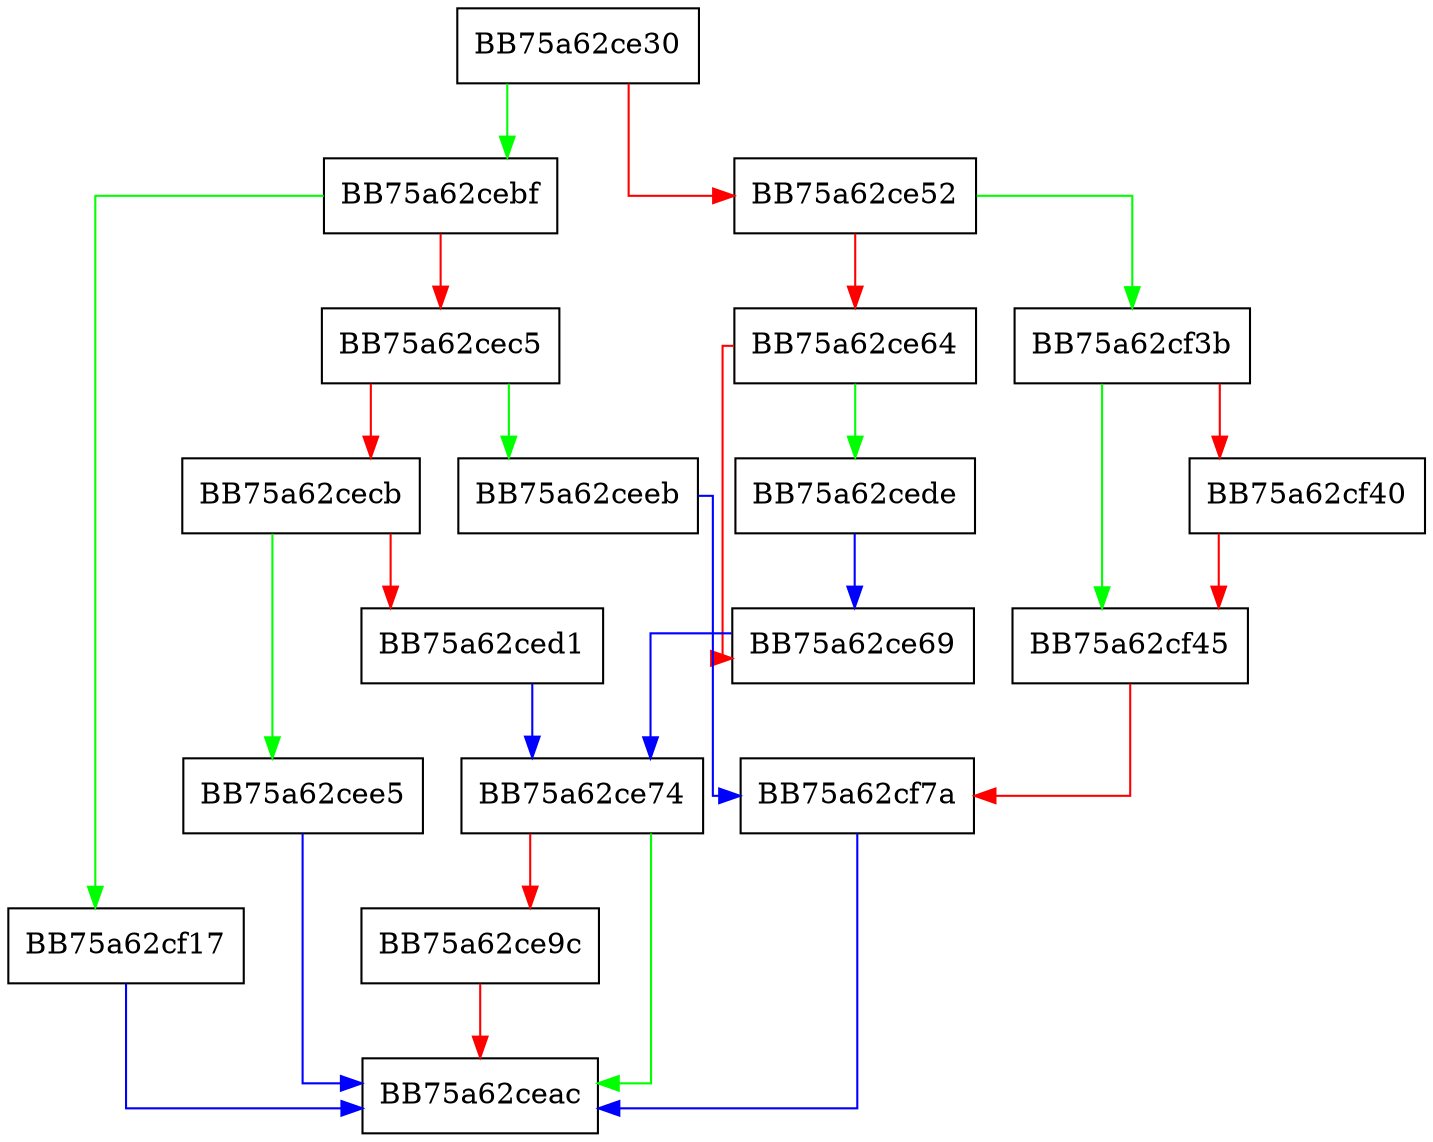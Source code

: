 digraph GetQuery {
  node [shape="box"];
  graph [splines=ortho];
  BB75a62ce30 -> BB75a62cebf [color="green"];
  BB75a62ce30 -> BB75a62ce52 [color="red"];
  BB75a62ce52 -> BB75a62cf3b [color="green"];
  BB75a62ce52 -> BB75a62ce64 [color="red"];
  BB75a62ce64 -> BB75a62cede [color="green"];
  BB75a62ce64 -> BB75a62ce69 [color="red"];
  BB75a62ce69 -> BB75a62ce74 [color="blue"];
  BB75a62ce74 -> BB75a62ceac [color="green"];
  BB75a62ce74 -> BB75a62ce9c [color="red"];
  BB75a62ce9c -> BB75a62ceac [color="red"];
  BB75a62cebf -> BB75a62cf17 [color="green"];
  BB75a62cebf -> BB75a62cec5 [color="red"];
  BB75a62cec5 -> BB75a62ceeb [color="green"];
  BB75a62cec5 -> BB75a62cecb [color="red"];
  BB75a62cecb -> BB75a62cee5 [color="green"];
  BB75a62cecb -> BB75a62ced1 [color="red"];
  BB75a62ced1 -> BB75a62ce74 [color="blue"];
  BB75a62cede -> BB75a62ce69 [color="blue"];
  BB75a62cee5 -> BB75a62ceac [color="blue"];
  BB75a62ceeb -> BB75a62cf7a [color="blue"];
  BB75a62cf17 -> BB75a62ceac [color="blue"];
  BB75a62cf3b -> BB75a62cf45 [color="green"];
  BB75a62cf3b -> BB75a62cf40 [color="red"];
  BB75a62cf40 -> BB75a62cf45 [color="red"];
  BB75a62cf45 -> BB75a62cf7a [color="red"];
  BB75a62cf7a -> BB75a62ceac [color="blue"];
}
